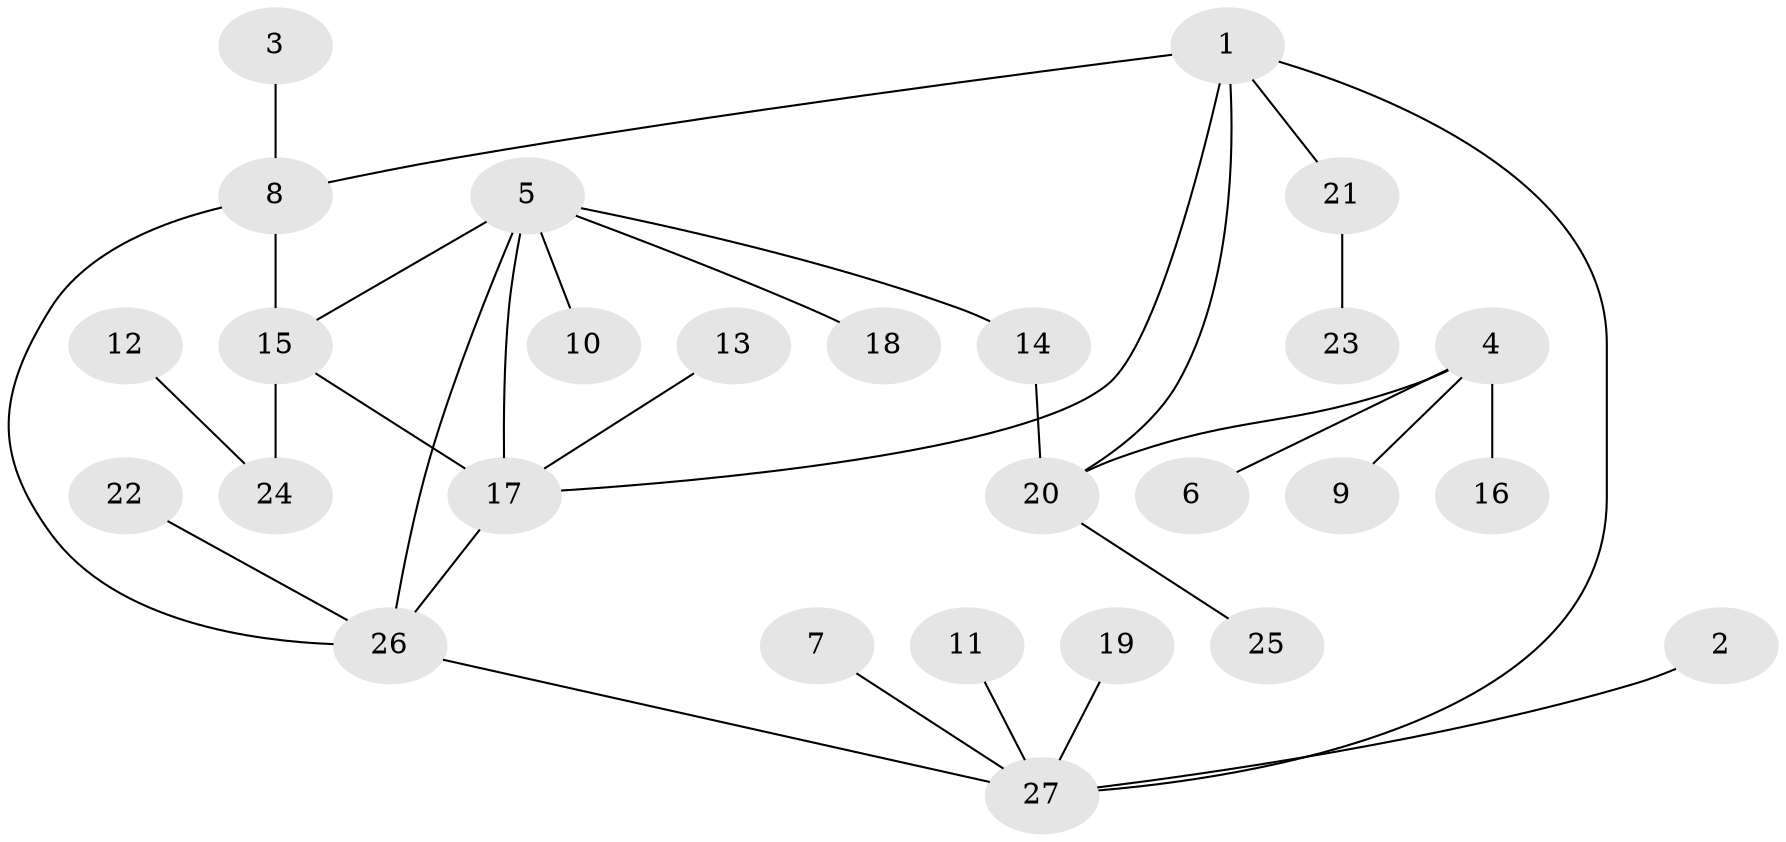 // original degree distribution, {8: 0.03773584905660377, 6: 0.05660377358490566, 3: 0.07547169811320754, 7: 0.03773584905660377, 4: 0.03773584905660377, 1: 0.6226415094339622, 2: 0.11320754716981132, 5: 0.018867924528301886}
// Generated by graph-tools (version 1.1) at 2025/02/03/09/25 03:02:32]
// undirected, 27 vertices, 32 edges
graph export_dot {
graph [start="1"]
  node [color=gray90,style=filled];
  1;
  2;
  3;
  4;
  5;
  6;
  7;
  8;
  9;
  10;
  11;
  12;
  13;
  14;
  15;
  16;
  17;
  18;
  19;
  20;
  21;
  22;
  23;
  24;
  25;
  26;
  27;
  1 -- 8 [weight=1.0];
  1 -- 17 [weight=1.0];
  1 -- 20 [weight=1.0];
  1 -- 21 [weight=1.0];
  1 -- 27 [weight=1.0];
  2 -- 27 [weight=1.0];
  3 -- 8 [weight=1.0];
  4 -- 6 [weight=1.0];
  4 -- 9 [weight=1.0];
  4 -- 16 [weight=1.0];
  4 -- 20 [weight=1.0];
  5 -- 10 [weight=1.0];
  5 -- 14 [weight=1.0];
  5 -- 15 [weight=1.0];
  5 -- 17 [weight=1.0];
  5 -- 18 [weight=1.0];
  5 -- 26 [weight=1.0];
  7 -- 27 [weight=1.0];
  8 -- 15 [weight=1.0];
  8 -- 26 [weight=1.0];
  11 -- 27 [weight=1.0];
  12 -- 24 [weight=1.0];
  13 -- 17 [weight=1.0];
  14 -- 20 [weight=2.0];
  15 -- 17 [weight=1.0];
  15 -- 24 [weight=1.0];
  17 -- 26 [weight=1.0];
  19 -- 27 [weight=1.0];
  20 -- 25 [weight=1.0];
  21 -- 23 [weight=1.0];
  22 -- 26 [weight=1.0];
  26 -- 27 [weight=1.0];
}
